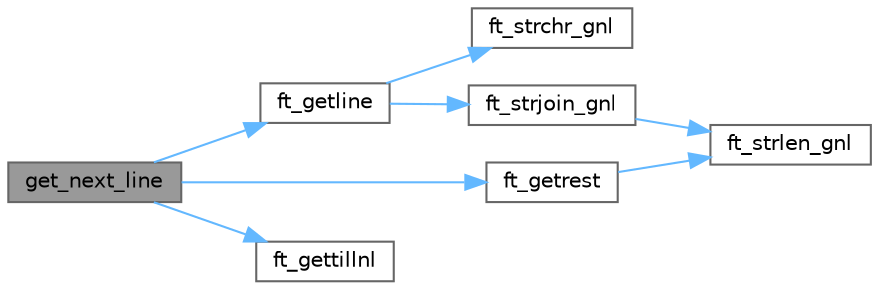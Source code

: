 digraph "get_next_line"
{
 // LATEX_PDF_SIZE
  bgcolor="transparent";
  edge [fontname=Helvetica,fontsize=10,labelfontname=Helvetica,labelfontsize=10];
  node [fontname=Helvetica,fontsize=10,shape=box,height=0.2,width=0.4];
  rankdir="LR";
  Node1 [id="Node000001",label="get_next_line",height=0.2,width=0.4,color="gray40", fillcolor="grey60", style="filled", fontcolor="black",tooltip=" "];
  Node1 -> Node2 [id="edge1_Node000001_Node000002",color="steelblue1",style="solid",tooltip=" "];
  Node2 [id="Node000002",label="ft_getline",height=0.2,width=0.4,color="grey40", fillcolor="white", style="filled",URL="$get__next__line_8c.html#ac399d9cfea1c9c616618f3ca222a6d1f",tooltip=" "];
  Node2 -> Node3 [id="edge2_Node000002_Node000003",color="steelblue1",style="solid",tooltip=" "];
  Node3 [id="Node000003",label="ft_strchr_gnl",height=0.2,width=0.4,color="grey40", fillcolor="white", style="filled",URL="$get__next__line__utils_8c.html#a6ed2e362cc55025d6b3cd5543e694484",tooltip=" "];
  Node2 -> Node4 [id="edge3_Node000002_Node000004",color="steelblue1",style="solid",tooltip=" "];
  Node4 [id="Node000004",label="ft_strjoin_gnl",height=0.2,width=0.4,color="grey40", fillcolor="white", style="filled",URL="$get__next__line__utils_8c.html#aed9c1524449e79fed81c7d2c3609436f",tooltip=" "];
  Node4 -> Node5 [id="edge4_Node000004_Node000005",color="steelblue1",style="solid",tooltip=" "];
  Node5 [id="Node000005",label="ft_strlen_gnl",height=0.2,width=0.4,color="grey40", fillcolor="white", style="filled",URL="$get__next__line__utils_8c.html#a051f51f78d547e2254efcd2e89da4d0b",tooltip=" "];
  Node1 -> Node6 [id="edge5_Node000001_Node000006",color="steelblue1",style="solid",tooltip=" "];
  Node6 [id="Node000006",label="ft_getrest",height=0.2,width=0.4,color="grey40", fillcolor="white", style="filled",URL="$get__next__line_8c.html#a35bf9987b119882f2a8683f4b572f817",tooltip=" "];
  Node6 -> Node5 [id="edge6_Node000006_Node000005",color="steelblue1",style="solid",tooltip=" "];
  Node1 -> Node7 [id="edge7_Node000001_Node000007",color="steelblue1",style="solid",tooltip=" "];
  Node7 [id="Node000007",label="ft_gettillnl",height=0.2,width=0.4,color="grey40", fillcolor="white", style="filled",URL="$get__next__line_8c.html#a40af8e286513b4983b789903b8eab71a",tooltip=" "];
}

